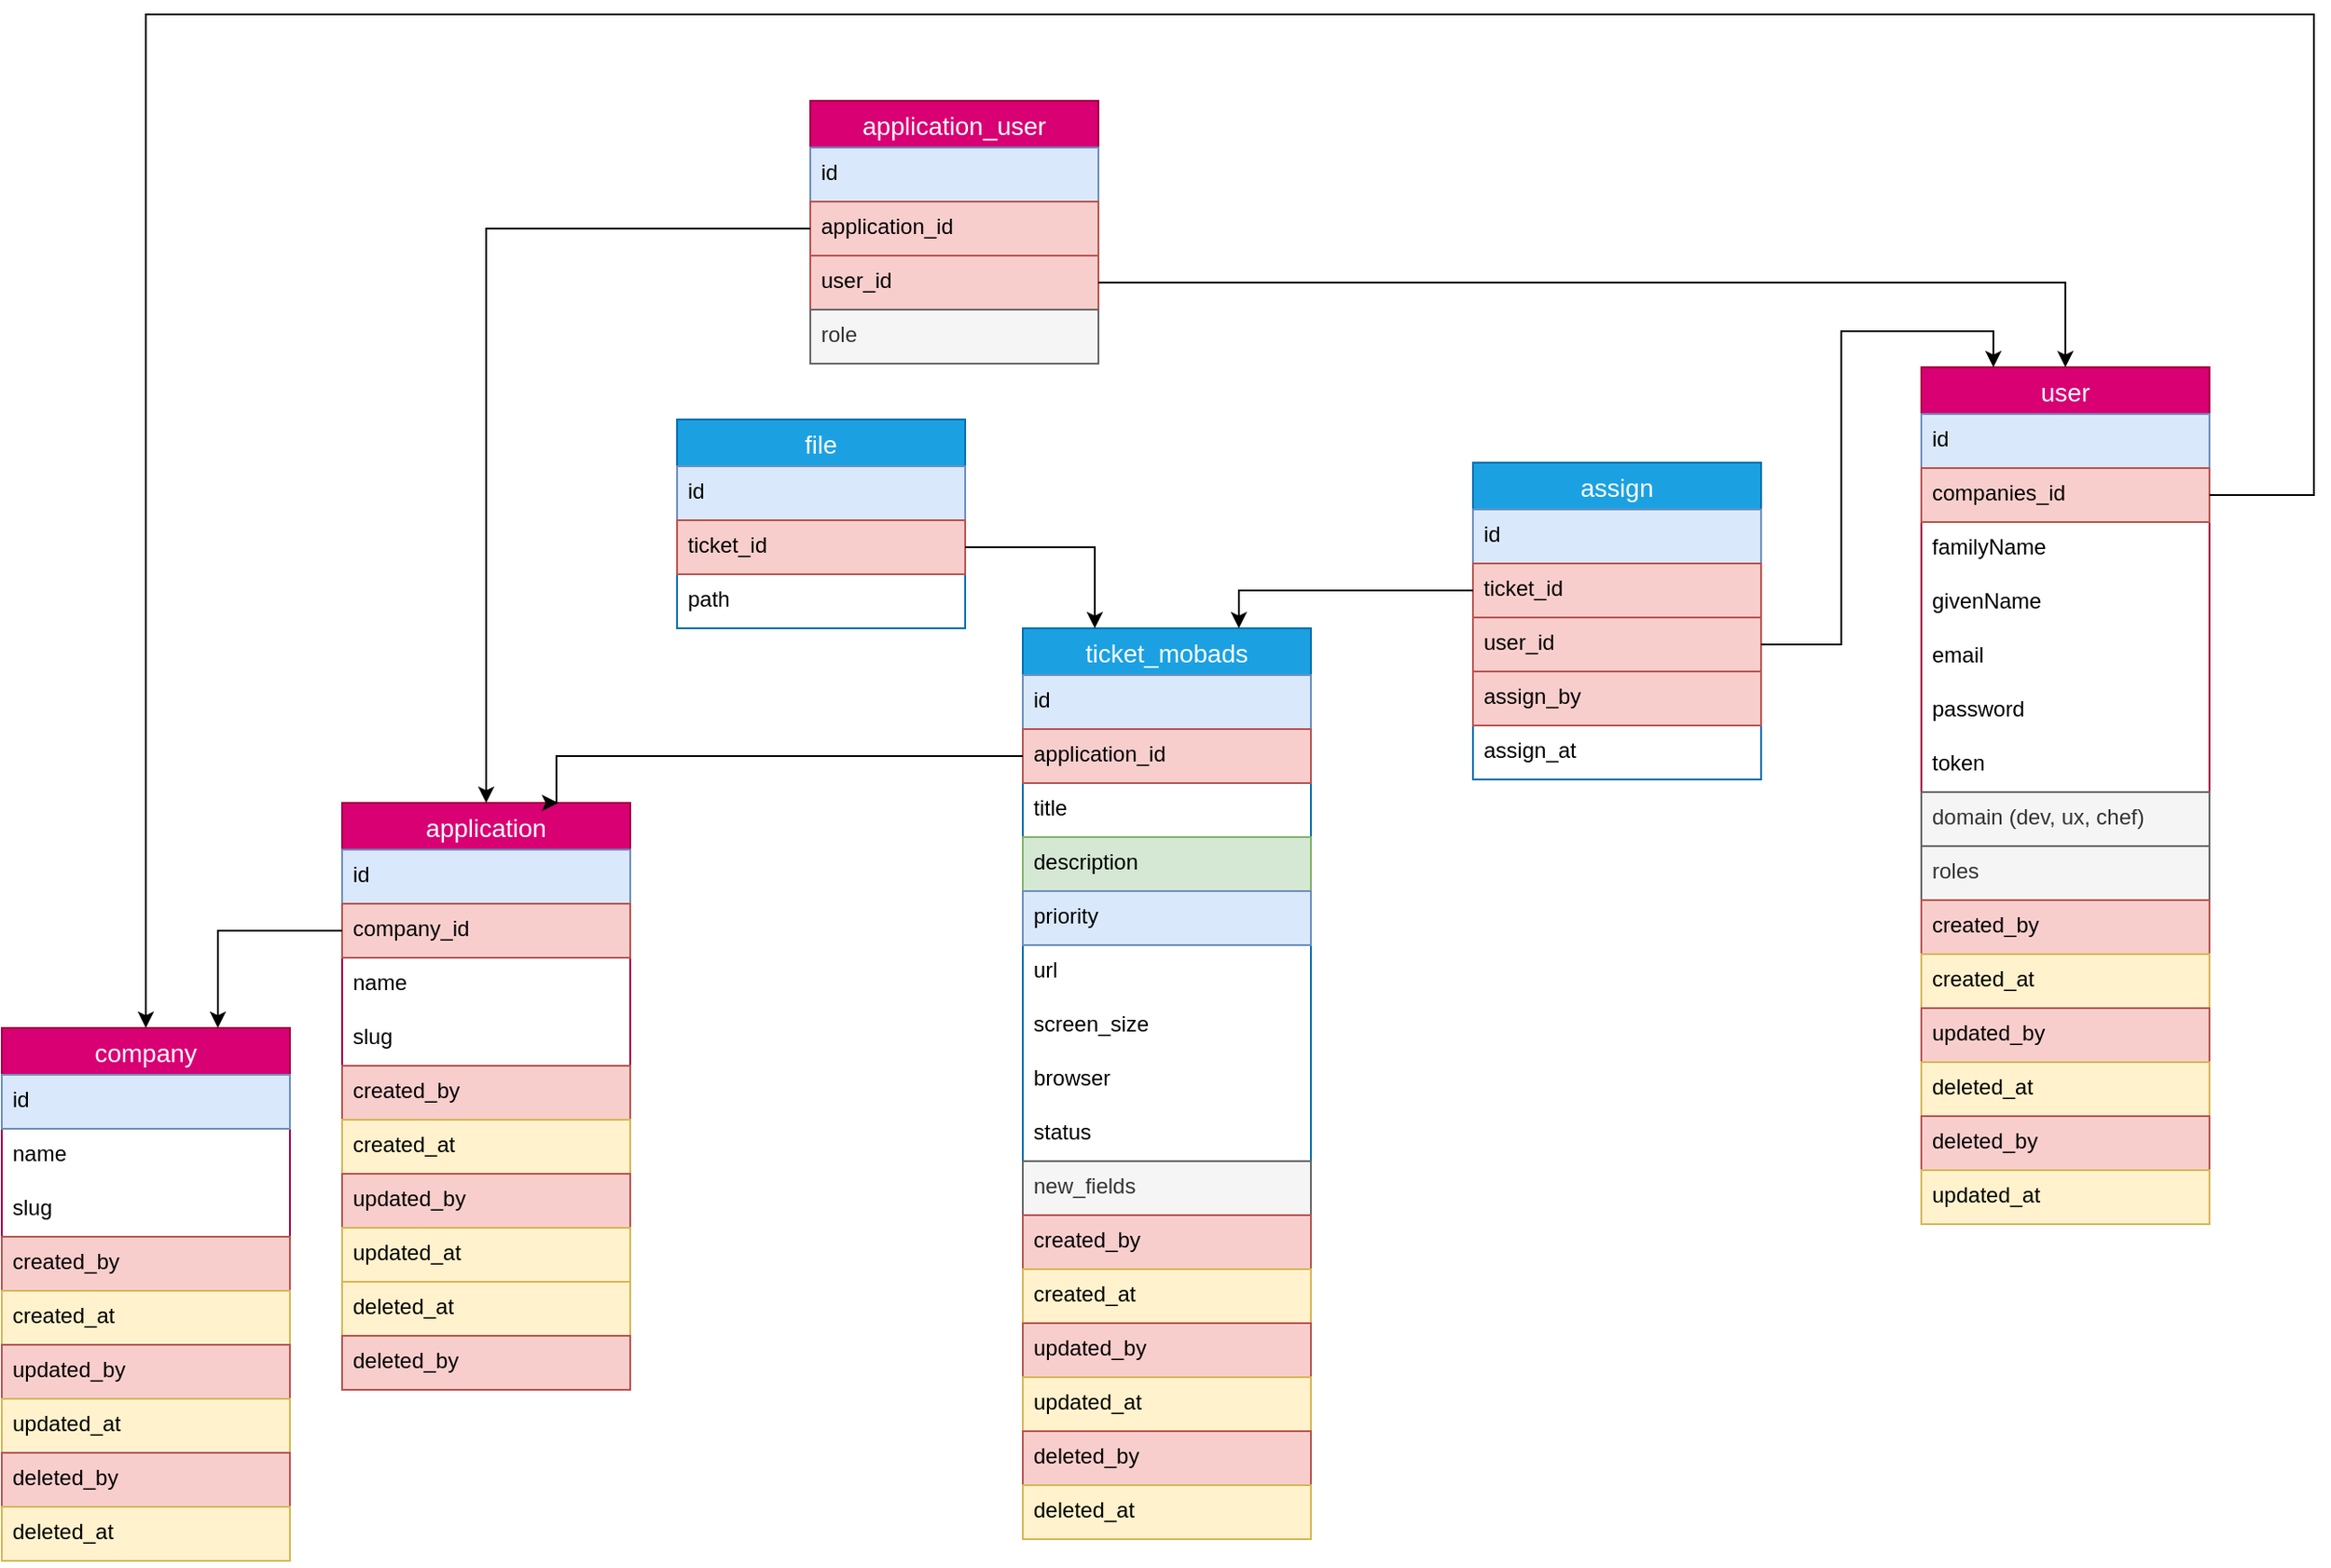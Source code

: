 <mxfile version="14.4.8" type="github">
  <diagram id="zpDyeIYlixdbQ1q_fFVs" name="Page-1">
    <mxGraphModel dx="2222" dy="1162" grid="0" gridSize="10" guides="1" tooltips="1" connect="1" arrows="1" fold="1" page="0" pageScale="1" pageWidth="850" pageHeight="1100" math="0" shadow="0">
      <root>
        <mxCell id="0" />
        <mxCell id="1" parent="0" />
        <mxCell id="COaUUVD9UXTCGy8jFDRB-1" value="company" style="swimlane;fontStyle=0;childLayout=stackLayout;horizontal=1;startSize=26;horizontalStack=0;resizeParent=1;resizeParentMax=0;resizeLast=0;collapsible=1;marginBottom=0;align=center;fontSize=14;fillColor=#d80073;strokeColor=#A50040;fontColor=#ffffff;" parent="1" vertex="1">
          <mxGeometry x="-646" y="368" width="160" height="296" as="geometry" />
        </mxCell>
        <mxCell id="COaUUVD9UXTCGy8jFDRB-2" value="id" style="text;strokeColor=#6c8ebf;fillColor=#dae8fc;spacingLeft=4;spacingRight=4;overflow=hidden;rotatable=0;points=[[0,0.5],[1,0.5]];portConstraint=eastwest;fontSize=12;" parent="COaUUVD9UXTCGy8jFDRB-1" vertex="1">
          <mxGeometry y="26" width="160" height="30" as="geometry" />
        </mxCell>
        <mxCell id="COaUUVD9UXTCGy8jFDRB-3" value="name" style="text;strokeColor=none;fillColor=none;spacingLeft=4;spacingRight=4;overflow=hidden;rotatable=0;points=[[0,0.5],[1,0.5]];portConstraint=eastwest;fontSize=12;" parent="COaUUVD9UXTCGy8jFDRB-1" vertex="1">
          <mxGeometry y="56" width="160" height="30" as="geometry" />
        </mxCell>
        <mxCell id="COaUUVD9UXTCGy8jFDRB-27" value="slug" style="text;strokeColor=none;fillColor=none;spacingLeft=4;spacingRight=4;overflow=hidden;rotatable=0;points=[[0,0.5],[1,0.5]];portConstraint=eastwest;fontSize=12;" parent="COaUUVD9UXTCGy8jFDRB-1" vertex="1">
          <mxGeometry y="86" width="160" height="30" as="geometry" />
        </mxCell>
        <mxCell id="COaUUVD9UXTCGy8jFDRB-63" value="created_by" style="text;strokeColor=#b85450;fillColor=#f8cecc;spacingLeft=4;spacingRight=4;overflow=hidden;rotatable=0;points=[[0,0.5],[1,0.5]];portConstraint=eastwest;fontSize=12;" parent="COaUUVD9UXTCGy8jFDRB-1" vertex="1">
          <mxGeometry y="116" width="160" height="30" as="geometry" />
        </mxCell>
        <mxCell id="COaUUVD9UXTCGy8jFDRB-64" value="created_at" style="text;strokeColor=#d6b656;fillColor=#fff2cc;spacingLeft=4;spacingRight=4;overflow=hidden;rotatable=0;points=[[0,0.5],[1,0.5]];portConstraint=eastwest;fontSize=12;" parent="COaUUVD9UXTCGy8jFDRB-1" vertex="1">
          <mxGeometry y="146" width="160" height="30" as="geometry" />
        </mxCell>
        <mxCell id="COaUUVD9UXTCGy8jFDRB-66" value="updated_by" style="text;strokeColor=#b85450;fillColor=#f8cecc;spacingLeft=4;spacingRight=4;overflow=hidden;rotatable=0;points=[[0,0.5],[1,0.5]];portConstraint=eastwest;fontSize=12;" parent="COaUUVD9UXTCGy8jFDRB-1" vertex="1">
          <mxGeometry y="176" width="160" height="30" as="geometry" />
        </mxCell>
        <mxCell id="COaUUVD9UXTCGy8jFDRB-65" value="updated_at" style="text;strokeColor=#d6b656;fillColor=#fff2cc;spacingLeft=4;spacingRight=4;overflow=hidden;rotatable=0;points=[[0,0.5],[1,0.5]];portConstraint=eastwest;fontSize=12;" parent="COaUUVD9UXTCGy8jFDRB-1" vertex="1">
          <mxGeometry y="206" width="160" height="30" as="geometry" />
        </mxCell>
        <mxCell id="COaUUVD9UXTCGy8jFDRB-84" value="deleted_by" style="text;strokeColor=#b85450;fillColor=#f8cecc;spacingLeft=4;spacingRight=4;overflow=hidden;rotatable=0;points=[[0,0.5],[1,0.5]];portConstraint=eastwest;fontSize=12;" parent="COaUUVD9UXTCGy8jFDRB-1" vertex="1">
          <mxGeometry y="236" width="160" height="30" as="geometry" />
        </mxCell>
        <mxCell id="COaUUVD9UXTCGy8jFDRB-85" value="deleted_at" style="text;strokeColor=#d6b656;fillColor=#fff2cc;spacingLeft=4;spacingRight=4;overflow=hidden;rotatable=0;points=[[0,0.5],[1,0.5]];portConstraint=eastwest;fontSize=12;" parent="COaUUVD9UXTCGy8jFDRB-1" vertex="1">
          <mxGeometry y="266" width="160" height="30" as="geometry" />
        </mxCell>
        <mxCell id="COaUUVD9UXTCGy8jFDRB-5" value="user" style="swimlane;fontStyle=0;childLayout=stackLayout;horizontal=1;startSize=26;horizontalStack=0;resizeParent=1;resizeParentMax=0;resizeLast=0;collapsible=1;marginBottom=0;align=center;fontSize=14;fillColor=#d80073;strokeColor=#A50040;fontColor=#ffffff;" parent="1" vertex="1">
          <mxGeometry x="420" y="1" width="160" height="476" as="geometry" />
        </mxCell>
        <mxCell id="COaUUVD9UXTCGy8jFDRB-23" value="id" style="text;strokeColor=#6c8ebf;fillColor=#dae8fc;spacingLeft=4;spacingRight=4;overflow=hidden;rotatable=0;points=[[0,0.5],[1,0.5]];portConstraint=eastwest;fontSize=12;" parent="COaUUVD9UXTCGy8jFDRB-5" vertex="1">
          <mxGeometry y="26" width="160" height="30" as="geometry" />
        </mxCell>
        <mxCell id="h0XAQMmNvtwRJnNktgUJ-11" value="companies_id" style="text;strokeColor=#b85450;fillColor=#f8cecc;spacingLeft=4;spacingRight=4;overflow=hidden;rotatable=0;points=[[0,0.5],[1,0.5]];portConstraint=eastwest;fontSize=12;" vertex="1" parent="COaUUVD9UXTCGy8jFDRB-5">
          <mxGeometry y="56" width="160" height="30" as="geometry" />
        </mxCell>
        <mxCell id="COaUUVD9UXTCGy8jFDRB-8" value="familyName&#xa;" style="text;strokeColor=none;fillColor=none;spacingLeft=4;spacingRight=4;overflow=hidden;rotatable=0;points=[[0,0.5],[1,0.5]];portConstraint=eastwest;fontSize=12;" parent="COaUUVD9UXTCGy8jFDRB-5" vertex="1">
          <mxGeometry y="86" width="160" height="30" as="geometry" />
        </mxCell>
        <mxCell id="COaUUVD9UXTCGy8jFDRB-32" value="givenName" style="text;strokeColor=none;fillColor=none;spacingLeft=4;spacingRight=4;overflow=hidden;rotatable=0;points=[[0,0.5],[1,0.5]];portConstraint=eastwest;fontSize=12;" parent="COaUUVD9UXTCGy8jFDRB-5" vertex="1">
          <mxGeometry y="116" width="160" height="30" as="geometry" />
        </mxCell>
        <mxCell id="COaUUVD9UXTCGy8jFDRB-33" value="email" style="text;strokeColor=none;fillColor=none;spacingLeft=4;spacingRight=4;overflow=hidden;rotatable=0;points=[[0,0.5],[1,0.5]];portConstraint=eastwest;fontSize=12;" parent="COaUUVD9UXTCGy8jFDRB-5" vertex="1">
          <mxGeometry y="146" width="160" height="30" as="geometry" />
        </mxCell>
        <mxCell id="COaUUVD9UXTCGy8jFDRB-34" value="password" style="text;strokeColor=none;fillColor=none;spacingLeft=4;spacingRight=4;overflow=hidden;rotatable=0;points=[[0,0.5],[1,0.5]];portConstraint=eastwest;fontSize=12;" parent="COaUUVD9UXTCGy8jFDRB-5" vertex="1">
          <mxGeometry y="176" width="160" height="30" as="geometry" />
        </mxCell>
        <mxCell id="COaUUVD9UXTCGy8jFDRB-35" value="token" style="text;strokeColor=none;fillColor=none;spacingLeft=4;spacingRight=4;overflow=hidden;rotatable=0;points=[[0,0.5],[1,0.5]];portConstraint=eastwest;fontSize=12;" parent="COaUUVD9UXTCGy8jFDRB-5" vertex="1">
          <mxGeometry y="206" width="160" height="30" as="geometry" />
        </mxCell>
        <mxCell id="COaUUVD9UXTCGy8jFDRB-51" value="domain (dev, ux, chef)" style="text;strokeColor=#666666;fillColor=#f5f5f5;spacingLeft=4;spacingRight=4;overflow=hidden;rotatable=0;points=[[0,0.5],[1,0.5]];portConstraint=eastwest;fontSize=12;fontColor=#333333;" parent="COaUUVD9UXTCGy8jFDRB-5" vertex="1">
          <mxGeometry y="236" width="160" height="30" as="geometry" />
        </mxCell>
        <mxCell id="COaUUVD9UXTCGy8jFDRB-46" value="roles" style="text;strokeColor=#666666;fillColor=#f5f5f5;spacingLeft=4;spacingRight=4;overflow=hidden;rotatable=0;points=[[0,0.5],[1,0.5]];portConstraint=eastwest;fontSize=12;fontColor=#333333;" parent="COaUUVD9UXTCGy8jFDRB-5" vertex="1">
          <mxGeometry y="266" width="160" height="30" as="geometry" />
        </mxCell>
        <mxCell id="COaUUVD9UXTCGy8jFDRB-47" value="created_by" style="text;strokeColor=#b85450;fillColor=#f8cecc;spacingLeft=4;spacingRight=4;overflow=hidden;rotatable=0;points=[[0,0.5],[1,0.5]];portConstraint=eastwest;fontSize=12;" parent="COaUUVD9UXTCGy8jFDRB-5" vertex="1">
          <mxGeometry y="296" width="160" height="30" as="geometry" />
        </mxCell>
        <mxCell id="COaUUVD9UXTCGy8jFDRB-48" value="created_at" style="text;strokeColor=#d6b656;fillColor=#fff2cc;spacingLeft=4;spacingRight=4;overflow=hidden;rotatable=0;points=[[0,0.5],[1,0.5]];portConstraint=eastwest;fontSize=12;" parent="COaUUVD9UXTCGy8jFDRB-5" vertex="1">
          <mxGeometry y="326" width="160" height="30" as="geometry" />
        </mxCell>
        <mxCell id="COaUUVD9UXTCGy8jFDRB-91" value="updated_by" style="text;strokeColor=#b85450;fillColor=#f8cecc;spacingLeft=4;spacingRight=4;overflow=hidden;rotatable=0;points=[[0,0.5],[1,0.5]];portConstraint=eastwest;fontSize=12;" parent="COaUUVD9UXTCGy8jFDRB-5" vertex="1">
          <mxGeometry y="356" width="160" height="30" as="geometry" />
        </mxCell>
        <mxCell id="COaUUVD9UXTCGy8jFDRB-94" value="deleted_at" style="text;strokeColor=#d6b656;fillColor=#fff2cc;spacingLeft=4;spacingRight=4;overflow=hidden;rotatable=0;points=[[0,0.5],[1,0.5]];portConstraint=eastwest;fontSize=12;" parent="COaUUVD9UXTCGy8jFDRB-5" vertex="1">
          <mxGeometry y="386" width="160" height="30" as="geometry" />
        </mxCell>
        <mxCell id="COaUUVD9UXTCGy8jFDRB-93" value="deleted_by" style="text;strokeColor=#b85450;fillColor=#f8cecc;spacingLeft=4;spacingRight=4;overflow=hidden;rotatable=0;points=[[0,0.5],[1,0.5]];portConstraint=eastwest;fontSize=12;" parent="COaUUVD9UXTCGy8jFDRB-5" vertex="1">
          <mxGeometry y="416" width="160" height="30" as="geometry" />
        </mxCell>
        <mxCell id="COaUUVD9UXTCGy8jFDRB-92" value="updated_at" style="text;strokeColor=#d6b656;fillColor=#fff2cc;spacingLeft=4;spacingRight=4;overflow=hidden;rotatable=0;points=[[0,0.5],[1,0.5]];portConstraint=eastwest;fontSize=12;" parent="COaUUVD9UXTCGy8jFDRB-5" vertex="1">
          <mxGeometry y="446" width="160" height="30" as="geometry" />
        </mxCell>
        <mxCell id="COaUUVD9UXTCGy8jFDRB-10" value="application" style="swimlane;fontStyle=0;childLayout=stackLayout;horizontal=1;startSize=26;horizontalStack=0;resizeParent=1;resizeParentMax=0;resizeLast=0;collapsible=1;marginBottom=0;align=center;fontSize=14;fillColor=#d80073;strokeColor=#A50040;fontColor=#ffffff;" parent="1" vertex="1">
          <mxGeometry x="-457" y="243" width="160" height="326" as="geometry" />
        </mxCell>
        <mxCell id="COaUUVD9UXTCGy8jFDRB-24" value="id" style="text;strokeColor=#6c8ebf;fillColor=#dae8fc;spacingLeft=4;spacingRight=4;overflow=hidden;rotatable=0;points=[[0,0.5],[1,0.5]];portConstraint=eastwest;fontSize=12;" parent="COaUUVD9UXTCGy8jFDRB-10" vertex="1">
          <mxGeometry y="26" width="160" height="30" as="geometry" />
        </mxCell>
        <mxCell id="COaUUVD9UXTCGy8jFDRB-52" value="company_id" style="text;strokeColor=#b85450;fillColor=#f8cecc;spacingLeft=4;spacingRight=4;overflow=hidden;rotatable=0;points=[[0,0.5],[1,0.5]];portConstraint=eastwest;fontSize=12;" parent="COaUUVD9UXTCGy8jFDRB-10" vertex="1">
          <mxGeometry y="56" width="160" height="30" as="geometry" />
        </mxCell>
        <mxCell id="COaUUVD9UXTCGy8jFDRB-11" value="name" style="text;strokeColor=none;fillColor=none;spacingLeft=4;spacingRight=4;overflow=hidden;rotatable=0;points=[[0,0.5],[1,0.5]];portConstraint=eastwest;fontSize=12;" parent="COaUUVD9UXTCGy8jFDRB-10" vertex="1">
          <mxGeometry y="86" width="160" height="30" as="geometry" />
        </mxCell>
        <mxCell id="COaUUVD9UXTCGy8jFDRB-14" value="slug" style="text;strokeColor=none;fillColor=none;spacingLeft=4;spacingRight=4;overflow=hidden;rotatable=0;points=[[0,0.5],[1,0.5]];portConstraint=eastwest;fontSize=12;" parent="COaUUVD9UXTCGy8jFDRB-10" vertex="1">
          <mxGeometry y="116" width="160" height="30" as="geometry" />
        </mxCell>
        <mxCell id="COaUUVD9UXTCGy8jFDRB-70" value="created_by" style="text;strokeColor=#b85450;fillColor=#f8cecc;spacingLeft=4;spacingRight=4;overflow=hidden;rotatable=0;points=[[0,0.5],[1,0.5]];portConstraint=eastwest;fontSize=12;" parent="COaUUVD9UXTCGy8jFDRB-10" vertex="1">
          <mxGeometry y="146" width="160" height="30" as="geometry" />
        </mxCell>
        <mxCell id="COaUUVD9UXTCGy8jFDRB-69" value="created_at" style="text;strokeColor=#d6b656;fillColor=#fff2cc;spacingLeft=4;spacingRight=4;overflow=hidden;rotatable=0;points=[[0,0.5],[1,0.5]];portConstraint=eastwest;fontSize=12;" parent="COaUUVD9UXTCGy8jFDRB-10" vertex="1">
          <mxGeometry y="176" width="160" height="30" as="geometry" />
        </mxCell>
        <mxCell id="COaUUVD9UXTCGy8jFDRB-68" value="updated_by" style="text;strokeColor=#b85450;fillColor=#f8cecc;spacingLeft=4;spacingRight=4;overflow=hidden;rotatable=0;points=[[0,0.5],[1,0.5]];portConstraint=eastwest;fontSize=12;" parent="COaUUVD9UXTCGy8jFDRB-10" vertex="1">
          <mxGeometry y="206" width="160" height="30" as="geometry" />
        </mxCell>
        <mxCell id="COaUUVD9UXTCGy8jFDRB-67" value="updated_at" style="text;strokeColor=#d6b656;fillColor=#fff2cc;spacingLeft=4;spacingRight=4;overflow=hidden;rotatable=0;points=[[0,0.5],[1,0.5]];portConstraint=eastwest;fontSize=12;" parent="COaUUVD9UXTCGy8jFDRB-10" vertex="1">
          <mxGeometry y="236" width="160" height="30" as="geometry" />
        </mxCell>
        <mxCell id="COaUUVD9UXTCGy8jFDRB-82" value="deleted_at" style="text;strokeColor=#d6b656;fillColor=#fff2cc;spacingLeft=4;spacingRight=4;overflow=hidden;rotatable=0;points=[[0,0.5],[1,0.5]];portConstraint=eastwest;fontSize=12;" parent="COaUUVD9UXTCGy8jFDRB-10" vertex="1">
          <mxGeometry y="266" width="160" height="30" as="geometry" />
        </mxCell>
        <mxCell id="COaUUVD9UXTCGy8jFDRB-83" value="deleted_by" style="text;strokeColor=#b85450;fillColor=#f8cecc;spacingLeft=4;spacingRight=4;overflow=hidden;rotatable=0;points=[[0,0.5],[1,0.5]];portConstraint=eastwest;fontSize=12;" parent="COaUUVD9UXTCGy8jFDRB-10" vertex="1">
          <mxGeometry y="296" width="160" height="30" as="geometry" />
        </mxCell>
        <mxCell id="COaUUVD9UXTCGy8jFDRB-15" value="ticket_mobads" style="swimlane;fontStyle=0;childLayout=stackLayout;horizontal=1;startSize=26;horizontalStack=0;resizeParent=1;resizeParentMax=0;resizeLast=0;collapsible=1;marginBottom=0;align=center;fontSize=14;fillColor=#1ba1e2;strokeColor=#006EAF;fontColor=#ffffff;" parent="1" vertex="1">
          <mxGeometry x="-79" y="146" width="160" height="506" as="geometry" />
        </mxCell>
        <mxCell id="COaUUVD9UXTCGy8jFDRB-25" value="id" style="text;strokeColor=#6c8ebf;fillColor=#dae8fc;spacingLeft=4;spacingRight=4;overflow=hidden;rotatable=0;points=[[0,0.5],[1,0.5]];portConstraint=eastwest;fontSize=12;" parent="COaUUVD9UXTCGy8jFDRB-15" vertex="1">
          <mxGeometry y="26" width="160" height="30" as="geometry" />
        </mxCell>
        <mxCell id="COaUUVD9UXTCGy8jFDRB-16" value="application_id" style="text;strokeColor=#b85450;fillColor=#f8cecc;spacingLeft=4;spacingRight=4;overflow=hidden;rotatable=0;points=[[0,0.5],[1,0.5]];portConstraint=eastwest;fontSize=12;" parent="COaUUVD9UXTCGy8jFDRB-15" vertex="1">
          <mxGeometry y="56" width="160" height="30" as="geometry" />
        </mxCell>
        <mxCell id="COaUUVD9UXTCGy8jFDRB-39" value="title" style="text;strokeColor=none;fillColor=none;spacingLeft=4;spacingRight=4;overflow=hidden;rotatable=0;points=[[0,0.5],[1,0.5]];portConstraint=eastwest;fontSize=12;" parent="COaUUVD9UXTCGy8jFDRB-15" vertex="1">
          <mxGeometry y="86" width="160" height="30" as="geometry" />
        </mxCell>
        <mxCell id="COaUUVD9UXTCGy8jFDRB-17" value="description" style="text;strokeColor=#82b366;fillColor=#d5e8d4;spacingLeft=4;spacingRight=4;overflow=hidden;rotatable=0;points=[[0,0.5],[1,0.5]];portConstraint=eastwest;fontSize=12;" parent="COaUUVD9UXTCGy8jFDRB-15" vertex="1">
          <mxGeometry y="116" width="160" height="30" as="geometry" />
        </mxCell>
        <mxCell id="COaUUVD9UXTCGy8jFDRB-18" value="priority" style="text;strokeColor=#6c8ebf;fillColor=#dae8fc;spacingLeft=4;spacingRight=4;overflow=hidden;rotatable=0;points=[[0,0.5],[1,0.5]];portConstraint=eastwest;fontSize=12;" parent="COaUUVD9UXTCGy8jFDRB-15" vertex="1">
          <mxGeometry y="146" width="160" height="30" as="geometry" />
        </mxCell>
        <mxCell id="COaUUVD9UXTCGy8jFDRB-36" value="url" style="text;strokeColor=none;fillColor=none;spacingLeft=4;spacingRight=4;overflow=hidden;rotatable=0;points=[[0,0.5],[1,0.5]];portConstraint=eastwest;fontSize=12;" parent="COaUUVD9UXTCGy8jFDRB-15" vertex="1">
          <mxGeometry y="176" width="160" height="30" as="geometry" />
        </mxCell>
        <mxCell id="COaUUVD9UXTCGy8jFDRB-37" value="screen_size" style="text;strokeColor=none;fillColor=none;spacingLeft=4;spacingRight=4;overflow=hidden;rotatable=0;points=[[0,0.5],[1,0.5]];portConstraint=eastwest;fontSize=12;" parent="COaUUVD9UXTCGy8jFDRB-15" vertex="1">
          <mxGeometry y="206" width="160" height="30" as="geometry" />
        </mxCell>
        <mxCell id="COaUUVD9UXTCGy8jFDRB-38" value="browser" style="text;strokeColor=none;fillColor=none;spacingLeft=4;spacingRight=4;overflow=hidden;rotatable=0;points=[[0,0.5],[1,0.5]];portConstraint=eastwest;fontSize=12;" parent="COaUUVD9UXTCGy8jFDRB-15" vertex="1">
          <mxGeometry y="236" width="160" height="30" as="geometry" />
        </mxCell>
        <mxCell id="COaUUVD9UXTCGy8jFDRB-95" value="status" style="text;strokeColor=none;fillColor=none;spacingLeft=4;spacingRight=4;overflow=hidden;rotatable=0;points=[[0,0.5],[1,0.5]];portConstraint=eastwest;fontSize=12;" parent="COaUUVD9UXTCGy8jFDRB-15" vertex="1">
          <mxGeometry y="266" width="160" height="30" as="geometry" />
        </mxCell>
        <mxCell id="COaUUVD9UXTCGy8jFDRB-97" value="new_fields" style="text;strokeColor=#666666;fillColor=#f5f5f5;spacingLeft=4;spacingRight=4;overflow=hidden;rotatable=0;points=[[0,0.5],[1,0.5]];portConstraint=eastwest;fontSize=12;fontColor=#333333;" parent="COaUUVD9UXTCGy8jFDRB-15" vertex="1">
          <mxGeometry y="296" width="160" height="30" as="geometry" />
        </mxCell>
        <mxCell id="COaUUVD9UXTCGy8jFDRB-44" value="created_by" style="text;strokeColor=#b85450;fillColor=#f8cecc;spacingLeft=4;spacingRight=4;overflow=hidden;rotatable=0;points=[[0,0.5],[1,0.5]];portConstraint=eastwest;fontSize=12;" parent="COaUUVD9UXTCGy8jFDRB-15" vertex="1">
          <mxGeometry y="326" width="160" height="30" as="geometry" />
        </mxCell>
        <mxCell id="COaUUVD9UXTCGy8jFDRB-45" value="created_at" style="text;strokeColor=#d6b656;fillColor=#fff2cc;spacingLeft=4;spacingRight=4;overflow=hidden;rotatable=0;points=[[0,0.5],[1,0.5]];portConstraint=eastwest;fontSize=12;" parent="COaUUVD9UXTCGy8jFDRB-15" vertex="1">
          <mxGeometry y="356" width="160" height="30" as="geometry" />
        </mxCell>
        <mxCell id="COaUUVD9UXTCGy8jFDRB-49" value="updated_by" style="text;strokeColor=#b85450;fillColor=#f8cecc;spacingLeft=4;spacingRight=4;overflow=hidden;rotatable=0;points=[[0,0.5],[1,0.5]];portConstraint=eastwest;fontSize=12;" parent="COaUUVD9UXTCGy8jFDRB-15" vertex="1">
          <mxGeometry y="386" width="160" height="30" as="geometry" />
        </mxCell>
        <mxCell id="COaUUVD9UXTCGy8jFDRB-50" value="updated_at" style="text;strokeColor=#d6b656;fillColor=#fff2cc;spacingLeft=4;spacingRight=4;overflow=hidden;rotatable=0;points=[[0,0.5],[1,0.5]];portConstraint=eastwest;fontSize=12;" parent="COaUUVD9UXTCGy8jFDRB-15" vertex="1">
          <mxGeometry y="416" width="160" height="30" as="geometry" />
        </mxCell>
        <mxCell id="COaUUVD9UXTCGy8jFDRB-89" value="deleted_by" style="text;strokeColor=#b85450;fillColor=#f8cecc;spacingLeft=4;spacingRight=4;overflow=hidden;rotatable=0;points=[[0,0.5],[1,0.5]];portConstraint=eastwest;fontSize=12;" parent="COaUUVD9UXTCGy8jFDRB-15" vertex="1">
          <mxGeometry y="446" width="160" height="30" as="geometry" />
        </mxCell>
        <mxCell id="COaUUVD9UXTCGy8jFDRB-90" value="deleted_at" style="text;strokeColor=#d6b656;fillColor=#fff2cc;spacingLeft=4;spacingRight=4;overflow=hidden;rotatable=0;points=[[0,0.5],[1,0.5]];portConstraint=eastwest;fontSize=12;" parent="COaUUVD9UXTCGy8jFDRB-15" vertex="1">
          <mxGeometry y="476" width="160" height="30" as="geometry" />
        </mxCell>
        <mxCell id="COaUUVD9UXTCGy8jFDRB-19" value="file" style="swimlane;fontStyle=0;childLayout=stackLayout;horizontal=1;startSize=26;horizontalStack=0;resizeParent=1;resizeParentMax=0;resizeLast=0;collapsible=1;marginBottom=0;align=center;fontSize=14;fillColor=#1ba1e2;strokeColor=#006EAF;fontColor=#ffffff;" parent="1" vertex="1">
          <mxGeometry x="-271" y="30" width="160" height="116" as="geometry" />
        </mxCell>
        <mxCell id="COaUUVD9UXTCGy8jFDRB-26" value="id" style="text;strokeColor=#6c8ebf;fillColor=#dae8fc;spacingLeft=4;spacingRight=4;overflow=hidden;rotatable=0;points=[[0,0.5],[1,0.5]];portConstraint=eastwest;fontSize=12;" parent="COaUUVD9UXTCGy8jFDRB-19" vertex="1">
          <mxGeometry y="26" width="160" height="30" as="geometry" />
        </mxCell>
        <mxCell id="COaUUVD9UXTCGy8jFDRB-20" value="ticket_id" style="text;strokeColor=#b85450;fillColor=#f8cecc;spacingLeft=4;spacingRight=4;overflow=hidden;rotatable=0;points=[[0,0.5],[1,0.5]];portConstraint=eastwest;fontSize=12;" parent="COaUUVD9UXTCGy8jFDRB-19" vertex="1">
          <mxGeometry y="56" width="160" height="30" as="geometry" />
        </mxCell>
        <mxCell id="COaUUVD9UXTCGy8jFDRB-21" value="path" style="text;strokeColor=none;fillColor=none;spacingLeft=4;spacingRight=4;overflow=hidden;rotatable=0;points=[[0,0.5],[1,0.5]];portConstraint=eastwest;fontSize=12;" parent="COaUUVD9UXTCGy8jFDRB-19" vertex="1">
          <mxGeometry y="86" width="160" height="30" as="geometry" />
        </mxCell>
        <mxCell id="COaUUVD9UXTCGy8jFDRB-28" value="application_user" style="swimlane;fontStyle=0;childLayout=stackLayout;horizontal=1;startSize=26;horizontalStack=0;resizeParent=1;resizeParentMax=0;resizeLast=0;collapsible=1;marginBottom=0;align=center;fontSize=14;fillColor=#d80073;strokeColor=#A50040;fontColor=#ffffff;" parent="1" vertex="1">
          <mxGeometry x="-197" y="-147" width="160" height="146" as="geometry" />
        </mxCell>
        <mxCell id="COaUUVD9UXTCGy8jFDRB-29" value="id" style="text;strokeColor=#6c8ebf;fillColor=#dae8fc;spacingLeft=4;spacingRight=4;overflow=hidden;rotatable=0;points=[[0,0.5],[1,0.5]];portConstraint=eastwest;fontSize=12;" parent="COaUUVD9UXTCGy8jFDRB-28" vertex="1">
          <mxGeometry y="26" width="160" height="30" as="geometry" />
        </mxCell>
        <mxCell id="COaUUVD9UXTCGy8jFDRB-30" value="application_id" style="text;strokeColor=#b85450;fillColor=#f8cecc;spacingLeft=4;spacingRight=4;overflow=hidden;rotatable=0;points=[[0,0.5],[1,0.5]];portConstraint=eastwest;fontSize=12;" parent="COaUUVD9UXTCGy8jFDRB-28" vertex="1">
          <mxGeometry y="56" width="160" height="30" as="geometry" />
        </mxCell>
        <mxCell id="COaUUVD9UXTCGy8jFDRB-31" value="user_id" style="text;strokeColor=#b85450;fillColor=#f8cecc;spacingLeft=4;spacingRight=4;overflow=hidden;rotatable=0;points=[[0,0.5],[1,0.5]];portConstraint=eastwest;fontSize=12;" parent="COaUUVD9UXTCGy8jFDRB-28" vertex="1">
          <mxGeometry y="86" width="160" height="30" as="geometry" />
        </mxCell>
        <mxCell id="COaUUVD9UXTCGy8jFDRB-96" value="role" style="text;spacingLeft=4;spacingRight=4;overflow=hidden;rotatable=0;points=[[0,0.5],[1,0.5]];portConstraint=eastwest;fontSize=12;fillColor=#f5f5f5;strokeColor=#666666;fontColor=#333333;" parent="COaUUVD9UXTCGy8jFDRB-28" vertex="1">
          <mxGeometry y="116" width="160" height="30" as="geometry" />
        </mxCell>
        <mxCell id="COaUUVD9UXTCGy8jFDRB-40" value="assign" style="swimlane;fontStyle=0;childLayout=stackLayout;horizontal=1;startSize=26;horizontalStack=0;resizeParent=1;resizeParentMax=0;resizeLast=0;collapsible=1;marginBottom=0;align=center;fontSize=14;fillColor=#1ba1e2;strokeColor=#006EAF;fontColor=#ffffff;" parent="1" vertex="1">
          <mxGeometry x="171" y="54" width="160" height="176" as="geometry" />
        </mxCell>
        <mxCell id="COaUUVD9UXTCGy8jFDRB-41" value="id" style="text;strokeColor=#6c8ebf;fillColor=#dae8fc;spacingLeft=4;spacingRight=4;overflow=hidden;rotatable=0;points=[[0,0.5],[1,0.5]];portConstraint=eastwest;fontSize=12;" parent="COaUUVD9UXTCGy8jFDRB-40" vertex="1">
          <mxGeometry y="26" width="160" height="30" as="geometry" />
        </mxCell>
        <mxCell id="COaUUVD9UXTCGy8jFDRB-42" value="ticket_id" style="text;strokeColor=#b85450;fillColor=#f8cecc;spacingLeft=4;spacingRight=4;overflow=hidden;rotatable=0;points=[[0,0.5],[1,0.5]];portConstraint=eastwest;fontSize=12;" parent="COaUUVD9UXTCGy8jFDRB-40" vertex="1">
          <mxGeometry y="56" width="160" height="30" as="geometry" />
        </mxCell>
        <mxCell id="COaUUVD9UXTCGy8jFDRB-43" value="user_id" style="text;strokeColor=#b85450;fillColor=#f8cecc;spacingLeft=4;spacingRight=4;overflow=hidden;rotatable=0;points=[[0,0.5],[1,0.5]];portConstraint=eastwest;fontSize=12;" parent="COaUUVD9UXTCGy8jFDRB-40" vertex="1">
          <mxGeometry y="86" width="160" height="30" as="geometry" />
        </mxCell>
        <mxCell id="COaUUVD9UXTCGy8jFDRB-71" value="assign_by" style="text;strokeColor=#b85450;fillColor=#f8cecc;spacingLeft=4;spacingRight=4;overflow=hidden;rotatable=0;points=[[0,0.5],[1,0.5]];portConstraint=eastwest;fontSize=12;" parent="COaUUVD9UXTCGy8jFDRB-40" vertex="1">
          <mxGeometry y="116" width="160" height="30" as="geometry" />
        </mxCell>
        <mxCell id="COaUUVD9UXTCGy8jFDRB-72" value="assign_at" style="text;strokeColor=none;fillColor=none;spacingLeft=4;spacingRight=4;overflow=hidden;rotatable=0;points=[[0,0.5],[1,0.5]];portConstraint=eastwest;fontSize=12;" parent="COaUUVD9UXTCGy8jFDRB-40" vertex="1">
          <mxGeometry y="146" width="160" height="30" as="geometry" />
        </mxCell>
        <mxCell id="COaUUVD9UXTCGy8jFDRB-56" style="edgeStyle=orthogonalEdgeStyle;rounded=0;orthogonalLoop=1;jettySize=auto;html=1;exitX=1;exitY=0.5;exitDx=0;exitDy=0;entryX=0.25;entryY=0;entryDx=0;entryDy=0;" parent="1" source="COaUUVD9UXTCGy8jFDRB-20" target="COaUUVD9UXTCGy8jFDRB-15" edge="1">
          <mxGeometry relative="1" as="geometry" />
        </mxCell>
        <mxCell id="COaUUVD9UXTCGy8jFDRB-57" style="edgeStyle=orthogonalEdgeStyle;rounded=0;orthogonalLoop=1;jettySize=auto;html=1;entryX=0.75;entryY=0;entryDx=0;entryDy=0;" parent="1" source="COaUUVD9UXTCGy8jFDRB-16" target="COaUUVD9UXTCGy8jFDRB-10" edge="1">
          <mxGeometry relative="1" as="geometry">
            <Array as="points">
              <mxPoint x="-338" y="217" />
            </Array>
          </mxGeometry>
        </mxCell>
        <mxCell id="COaUUVD9UXTCGy8jFDRB-58" style="edgeStyle=orthogonalEdgeStyle;rounded=0;orthogonalLoop=1;jettySize=auto;html=1;entryX=0.75;entryY=0;entryDx=0;entryDy=0;" parent="1" source="COaUUVD9UXTCGy8jFDRB-52" target="COaUUVD9UXTCGy8jFDRB-1" edge="1">
          <mxGeometry relative="1" as="geometry" />
        </mxCell>
        <mxCell id="COaUUVD9UXTCGy8jFDRB-59" style="edgeStyle=orthogonalEdgeStyle;rounded=0;orthogonalLoop=1;jettySize=auto;html=1;entryX=0.5;entryY=0;entryDx=0;entryDy=0;" parent="1" source="COaUUVD9UXTCGy8jFDRB-30" target="COaUUVD9UXTCGy8jFDRB-10" edge="1">
          <mxGeometry relative="1" as="geometry">
            <mxPoint x="-321" y="80" as="sourcePoint" />
          </mxGeometry>
        </mxCell>
        <mxCell id="COaUUVD9UXTCGy8jFDRB-61" style="edgeStyle=orthogonalEdgeStyle;rounded=0;orthogonalLoop=1;jettySize=auto;html=1;entryX=0.75;entryY=0;entryDx=0;entryDy=0;" parent="1" source="COaUUVD9UXTCGy8jFDRB-42" target="COaUUVD9UXTCGy8jFDRB-15" edge="1">
          <mxGeometry relative="1" as="geometry" />
        </mxCell>
        <mxCell id="COaUUVD9UXTCGy8jFDRB-75" style="edgeStyle=orthogonalEdgeStyle;rounded=0;orthogonalLoop=1;jettySize=auto;html=1;" parent="1" source="COaUUVD9UXTCGy8jFDRB-31" target="COaUUVD9UXTCGy8jFDRB-5" edge="1">
          <mxGeometry relative="1" as="geometry" />
        </mxCell>
        <mxCell id="COaUUVD9UXTCGy8jFDRB-76" style="edgeStyle=orthogonalEdgeStyle;rounded=0;orthogonalLoop=1;jettySize=auto;html=1;entryX=0.25;entryY=0;entryDx=0;entryDy=0;" parent="1" source="COaUUVD9UXTCGy8jFDRB-43" target="COaUUVD9UXTCGy8jFDRB-5" edge="1">
          <mxGeometry relative="1" as="geometry" />
        </mxCell>
        <mxCell id="h0XAQMmNvtwRJnNktgUJ-12" style="edgeStyle=orthogonalEdgeStyle;rounded=0;orthogonalLoop=1;jettySize=auto;html=1;" edge="1" parent="1" source="h0XAQMmNvtwRJnNktgUJ-11" target="COaUUVD9UXTCGy8jFDRB-1">
          <mxGeometry relative="1" as="geometry">
            <Array as="points">
              <mxPoint x="638" y="72" />
              <mxPoint x="638" y="-195" />
              <mxPoint x="-566" y="-195" />
            </Array>
          </mxGeometry>
        </mxCell>
      </root>
    </mxGraphModel>
  </diagram>
</mxfile>

